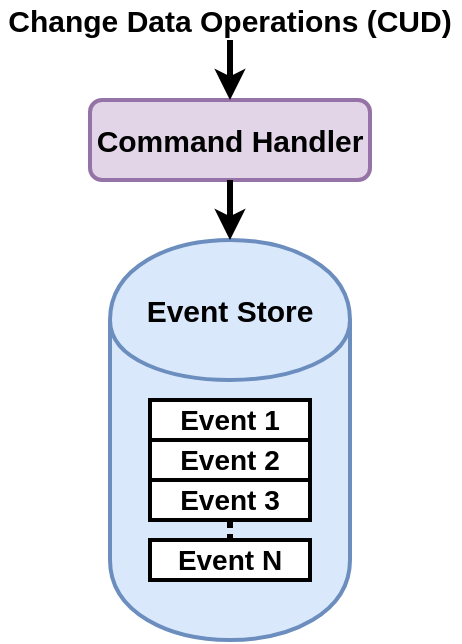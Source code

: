 <mxfile version="13.0.2" type="device"><diagram id="uM3_VcFNA1u3JxbzWTWf" name="Page-1"><mxGraphModel dx="1535" dy="652" grid="1" gridSize="10" guides="1" tooltips="1" connect="1" arrows="1" fold="1" page="1" pageScale="1" pageWidth="3000" pageHeight="3000" math="0" shadow="0"><root><mxCell id="0"/><mxCell id="1" parent="0"/><mxCell id="ZNaitfdgjn7veumxw7eL-1" value="" style="shape=cylinder;whiteSpace=wrap;html=1;boundedLbl=1;backgroundOutline=1;strokeWidth=2;fillColor=#dae8fc;strokeColor=#6c8ebf;" vertex="1" parent="1"><mxGeometry x="560" y="280" width="120" height="200" as="geometry"/></mxCell><mxCell id="ZNaitfdgjn7veumxw7eL-3" value="&lt;font style=&quot;font-size: 14px&quot;&gt;&lt;b&gt;Event 1&lt;/b&gt;&lt;/font&gt;" style="rounded=0;whiteSpace=wrap;html=1;strokeWidth=2;" vertex="1" parent="1"><mxGeometry x="580" y="360" width="80" height="20" as="geometry"/></mxCell><mxCell id="ZNaitfdgjn7veumxw7eL-4" value="&lt;font style=&quot;font-size: 14px&quot;&gt;&lt;b&gt;Event 2&lt;/b&gt;&lt;/font&gt;" style="rounded=0;whiteSpace=wrap;html=1;strokeWidth=2;" vertex="1" parent="1"><mxGeometry x="580" y="380" width="80" height="20" as="geometry"/></mxCell><mxCell id="ZNaitfdgjn7veumxw7eL-5" value="&lt;font style=&quot;font-size: 14px&quot;&gt;&lt;b&gt;Event 3&lt;/b&gt;&lt;/font&gt;" style="rounded=0;whiteSpace=wrap;html=1;strokeWidth=2;" vertex="1" parent="1"><mxGeometry x="580" y="400" width="80" height="20" as="geometry"/></mxCell><mxCell id="ZNaitfdgjn7veumxw7eL-6" value="" style="endArrow=none;dashed=1;html=1;dashPattern=1 1;strokeWidth=3;entryX=0.5;entryY=1;entryDx=0;entryDy=0;exitX=0.5;exitY=0;exitDx=0;exitDy=0;" edge="1" parent="1" source="ZNaitfdgjn7veumxw7eL-7" target="ZNaitfdgjn7veumxw7eL-5"><mxGeometry width="50" height="50" relative="1" as="geometry"><mxPoint x="770" y="360" as="sourcePoint"/><mxPoint x="770" y="340" as="targetPoint"/></mxGeometry></mxCell><mxCell id="ZNaitfdgjn7veumxw7eL-7" value="&lt;font style=&quot;font-size: 14px&quot;&gt;&lt;b&gt;Event N&lt;/b&gt;&lt;/font&gt;" style="rounded=0;whiteSpace=wrap;html=1;strokeWidth=2;" vertex="1" parent="1"><mxGeometry x="580" y="430" width="80" height="20" as="geometry"/></mxCell><mxCell id="ZNaitfdgjn7veumxw7eL-8" value="&lt;font style=&quot;font-size: 15px&quot;&gt;&lt;b&gt;Event Store&lt;/b&gt;&lt;/font&gt;" style="text;html=1;strokeColor=none;fillColor=none;align=center;verticalAlign=middle;whiteSpace=wrap;rounded=0;" vertex="1" parent="1"><mxGeometry x="575" y="300" width="90" height="30" as="geometry"/></mxCell><mxCell id="ZNaitfdgjn7veumxw7eL-9" value="&lt;font style=&quot;font-size: 15px&quot;&gt;&lt;b&gt;Command Handler&lt;/b&gt;&lt;/font&gt;" style="rounded=1;whiteSpace=wrap;html=1;strokeWidth=2;fillColor=#e1d5e7;strokeColor=#9673a6;" vertex="1" parent="1"><mxGeometry x="550" y="210" width="140" height="40" as="geometry"/></mxCell><mxCell id="ZNaitfdgjn7veumxw7eL-10" value="" style="endArrow=classic;html=1;strokeWidth=3;exitX=0.5;exitY=1;exitDx=0;exitDy=0;entryX=0.5;entryY=0;entryDx=0;entryDy=0;" edge="1" parent="1" source="ZNaitfdgjn7veumxw7eL-9" target="ZNaitfdgjn7veumxw7eL-1"><mxGeometry width="50" height="50" relative="1" as="geometry"><mxPoint x="750" y="360" as="sourcePoint"/><mxPoint x="800" y="310" as="targetPoint"/></mxGeometry></mxCell><mxCell id="ZNaitfdgjn7veumxw7eL-11" value="" style="endArrow=classic;html=1;strokeWidth=3;entryX=0.5;entryY=0;entryDx=0;entryDy=0;" edge="1" parent="1" target="ZNaitfdgjn7veumxw7eL-9"><mxGeometry width="50" height="50" relative="1" as="geometry"><mxPoint x="620" y="180" as="sourcePoint"/><mxPoint x="910" y="320" as="targetPoint"/></mxGeometry></mxCell><mxCell id="ZNaitfdgjn7veumxw7eL-12" value="&lt;font style=&quot;font-size: 15px&quot;&gt;&lt;b&gt;Change Data Operations (CUD)&lt;/b&gt;&lt;/font&gt;" style="text;html=1;strokeColor=none;fillColor=none;align=center;verticalAlign=middle;whiteSpace=wrap;rounded=0;" vertex="1" parent="1"><mxGeometry x="505" y="160" width="230" height="20" as="geometry"/></mxCell></root></mxGraphModel></diagram></mxfile>